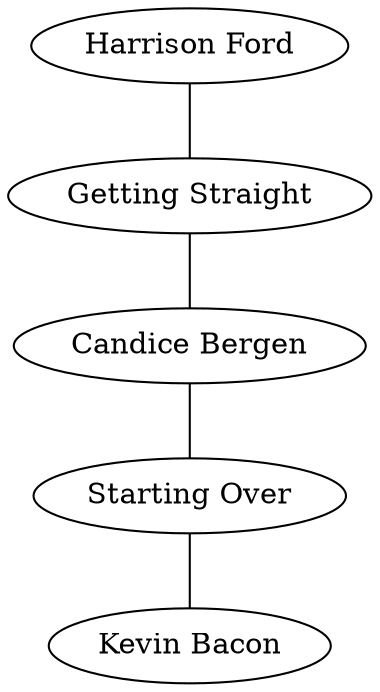 graph "bfs test graph" {

overlap = "scale" 
"Harrison Ford" -- "Getting Straight"
"Getting Straight" -- "Candice Bergen"
"Candice Bergen" -- "Starting Over"
"Starting Over" -- "Kevin Bacon"
 }

graph "bfs test graph" {

overlap = "scale" 
"Harrison Ford" -- "Getting Straight"
"Getting Straight" -- "Candice Bergen"
"Candice Bergen" -- "Starting Over"
"Starting Over" -- "Kevin Bacon"
 }

graph "bfs test graph" {

overlap = "scale" 
"Harrison Ford" -- "Getting Straight"
"Getting Straight" -- "Candice Bergen"
"Candice Bergen" -- "Starting Over"
"Starting Over" -- "Kevin Bacon"
 }

graph "bfs test graph" {

overlap = "scale" 
"Harrison Ford" -- "Getting Straight"
"Getting Straight" -- "Candice Bergen"
"Candice Bergen" -- "Starting Over"
"Starting Over" -- "Kevin Bacon"
 }

graph "bfs test graph" {

overlap = "scale" 
"Harrison Ford" -- "Getting Straight"
"Getting Straight" -- "Candice Bergen"
"Candice Bergen" -- "Starting Over"
"Starting Over" -- "Kevin Bacon"
 }

graph "bfs test graph" {

overlap = "scale" 
"Harrison Ford" -- "Getting Straight"
"Getting Straight" -- "Candice Bergen"
"Candice Bergen" -- "Starting Over"
"Starting Over" -- "Kevin Bacon"
 }

graph "bfs test graph" {

overlap = "scale" 
"Harrison Ford" -- "Getting Straight"
"Getting Straight" -- "Candice Bergen"
"Candice Bergen" -- "Starting Over"
"Starting Over" -- "Kevin Bacon"
 }

graph "bfs test graph" {

overlap = "scale" 
"Harrison Ford" -- "Getting Straight"
"Getting Straight" -- "Candice Bergen"
"Candice Bergen" -- "Starting Over"
"Starting Over" -- "Kevin Bacon"
 }

graph "bfs test graph" {

overlap = "scale" 
"Harrison Ford" -- "Getting Straight"
"Getting Straight" -- "Candice Bergen"
"Candice Bergen" -- "Starting Over"
"Starting Over" -- "Kevin Bacon"
 }

graph "bfs test graph" {

overlap = "scale" 
"Harrison Ford" -- "Getting Straight"
"Getting Straight" -- "Candice Bergen"
"Candice Bergen" -- "Starting Over"
"Starting Over" -- "Kevin Bacon"
 }

graph "bfs test graph" {

overlap = "scale" 
"Harrison Ford" -- "Getting Straight"
"Getting Straight" -- "Candice Bergen"
"Candice Bergen" -- "Starting Over"
"Starting Over" -- "Kevin Bacon"
 }

